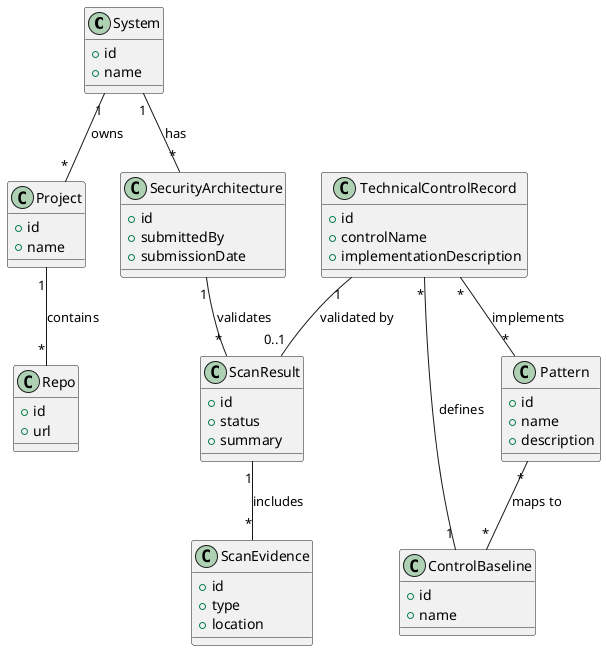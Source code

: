 @startuml

class System {
  +id
  +name
}

class Project {
  +id
  +name
}

class Repo {
  +id
  +url
}

class Pattern {
  +id
  +name
  +description
}

class ControlBaseline {
  +id
  +name
}

class TechnicalControlRecord {
  +id
  +controlName
  +implementationDescription
}

class SecurityArchitecture {
  +id
  +submittedBy
  +submissionDate
}

class ScanResult {
  +id
  +status
  +summary
}

class ScanEvidence {
  +id
  +type
  +location
}

System "1" -- "*" Project : owns
Project "1" -- "*" Repo : contains

System "1" -- "*" SecurityArchitecture : has
SecurityArchitecture "1" -- "*" ScanResult : validates

Pattern "*" -- "*" ControlBaseline : maps to
ControlBaseline "1" -- "*" TechnicalControlRecord : defines
TechnicalControlRecord "*" -- "*" Pattern : implements

TechnicalControlRecord "1" -- "0..1" ScanResult : validated by
ScanResult "1" -- "*" ScanEvidence : includes

@enduml
